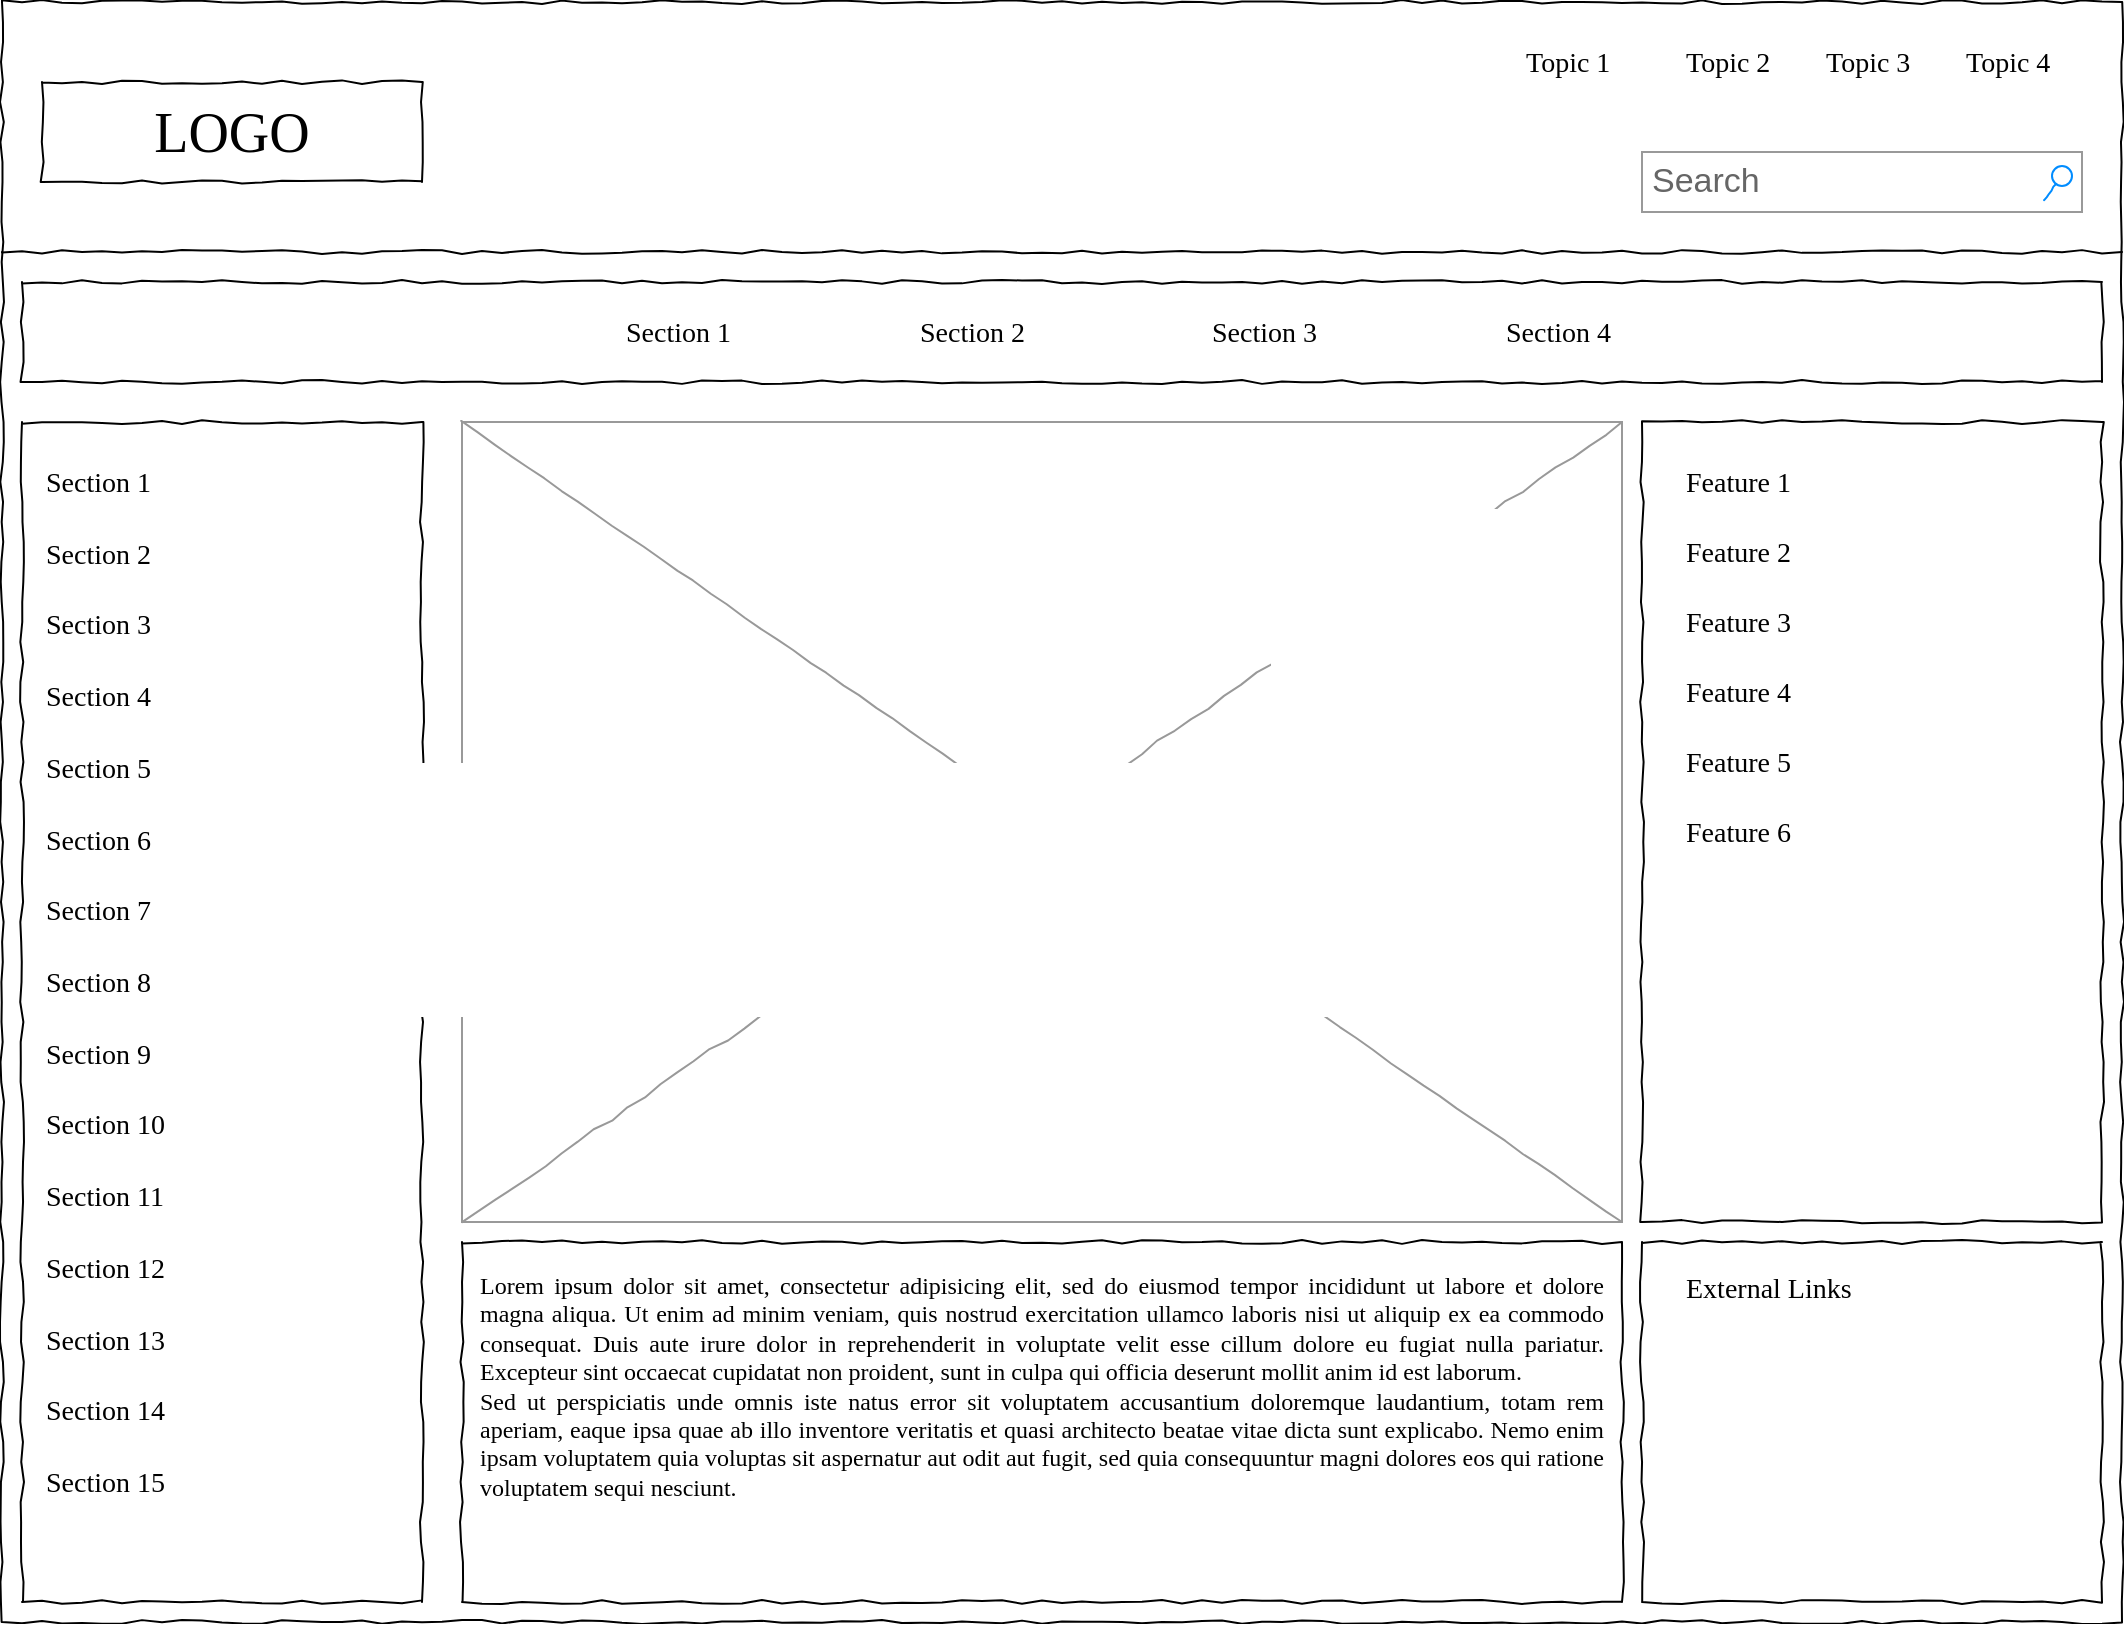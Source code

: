 <mxfile version="14.2.7" type="github" pages="7">
  <diagram name="Page-1" id="03018318-947c-dd8e-b7a3-06fadd420f32">
    <mxGraphModel dx="1268" dy="784" grid="1" gridSize="10" guides="1" tooltips="1" connect="1" arrows="1" fold="1" page="1" pageScale="1" pageWidth="1100" pageHeight="850" background="#ffffff" math="0" shadow="0">
      <root>
        <mxCell id="0" />
        <mxCell id="1" parent="0" />
        <mxCell id="677b7b8949515195-1" value="" style="whiteSpace=wrap;html=1;rounded=0;shadow=0;labelBackgroundColor=none;strokeColor=#000000;strokeWidth=1;fillColor=none;fontFamily=Verdana;fontSize=12;fontColor=#000000;align=center;comic=1;" parent="1" vertex="1">
          <mxGeometry x="20" y="20" width="1060" height="810" as="geometry" />
        </mxCell>
        <mxCell id="677b7b8949515195-2" value="LOGO" style="whiteSpace=wrap;html=1;rounded=0;shadow=0;labelBackgroundColor=none;strokeWidth=1;fontFamily=Verdana;fontSize=28;align=center;comic=1;" parent="1" vertex="1">
          <mxGeometry x="40" y="60" width="190" height="50" as="geometry" />
        </mxCell>
        <mxCell id="677b7b8949515195-3" value="Search" style="strokeWidth=1;shadow=0;dashed=0;align=center;html=1;shape=mxgraph.mockup.forms.searchBox;strokeColor=#999999;mainText=;strokeColor2=#008cff;fontColor=#666666;fontSize=17;align=left;spacingLeft=3;rounded=0;labelBackgroundColor=none;comic=1;" parent="1" vertex="1">
          <mxGeometry x="840" y="95" width="220" height="30" as="geometry" />
        </mxCell>
        <mxCell id="677b7b8949515195-4" value="Topic 1" style="text;html=1;points=[];align=left;verticalAlign=top;spacingTop=-4;fontSize=14;fontFamily=Verdana" parent="1" vertex="1">
          <mxGeometry x="780" y="40" width="60" height="20" as="geometry" />
        </mxCell>
        <mxCell id="677b7b8949515195-5" value="Topic 2" style="text;html=1;points=[];align=left;verticalAlign=top;spacingTop=-4;fontSize=14;fontFamily=Verdana" parent="1" vertex="1">
          <mxGeometry x="860" y="40" width="60" height="20" as="geometry" />
        </mxCell>
        <mxCell id="677b7b8949515195-6" value="Topic 3" style="text;html=1;points=[];align=left;verticalAlign=top;spacingTop=-4;fontSize=14;fontFamily=Verdana" parent="1" vertex="1">
          <mxGeometry x="930" y="40" width="60" height="20" as="geometry" />
        </mxCell>
        <mxCell id="677b7b8949515195-7" value="Topic 4" style="text;html=1;points=[];align=left;verticalAlign=top;spacingTop=-4;fontSize=14;fontFamily=Verdana" parent="1" vertex="1">
          <mxGeometry x="1000" y="40" width="60" height="20" as="geometry" />
        </mxCell>
        <mxCell id="677b7b8949515195-8" value="" style="whiteSpace=wrap;html=1;rounded=0;shadow=0;labelBackgroundColor=none;strokeWidth=1;fillColor=none;fontFamily=Verdana;fontSize=12;align=center;comic=1;" parent="1" vertex="1">
          <mxGeometry x="30" y="230" width="200" height="590" as="geometry" />
        </mxCell>
        <mxCell id="677b7b8949515195-9" value="" style="line;strokeWidth=1;html=1;rounded=0;shadow=0;labelBackgroundColor=none;fillColor=none;fontFamily=Verdana;fontSize=14;fontColor=#000000;align=center;comic=1;" parent="1" vertex="1">
          <mxGeometry x="20" y="140" width="1060" height="10" as="geometry" />
        </mxCell>
        <mxCell id="677b7b8949515195-10" value="" style="whiteSpace=wrap;html=1;rounded=0;shadow=0;labelBackgroundColor=none;strokeWidth=1;fillColor=none;fontFamily=Verdana;fontSize=12;align=center;comic=1;" parent="1" vertex="1">
          <mxGeometry x="30" y="160" width="1040" height="50" as="geometry" />
        </mxCell>
        <mxCell id="677b7b8949515195-11" value="Section 1" style="text;html=1;points=[];align=left;verticalAlign=top;spacingTop=-4;fontSize=14;fontFamily=Verdana" parent="1" vertex="1">
          <mxGeometry x="330" y="175" width="60" height="20" as="geometry" />
        </mxCell>
        <mxCell id="677b7b8949515195-12" value="Section 2" style="text;html=1;points=[];align=left;verticalAlign=top;spacingTop=-4;fontSize=14;fontFamily=Verdana" parent="1" vertex="1">
          <mxGeometry x="477" y="175" width="60" height="20" as="geometry" />
        </mxCell>
        <mxCell id="677b7b8949515195-13" value="Section 3" style="text;html=1;points=[];align=left;verticalAlign=top;spacingTop=-4;fontSize=14;fontFamily=Verdana" parent="1" vertex="1">
          <mxGeometry x="623" y="175" width="60" height="20" as="geometry" />
        </mxCell>
        <mxCell id="677b7b8949515195-14" value="Section 4" style="text;html=1;points=[];align=left;verticalAlign=top;spacingTop=-4;fontSize=14;fontFamily=Verdana" parent="1" vertex="1">
          <mxGeometry x="770" y="175" width="60" height="20" as="geometry" />
        </mxCell>
        <mxCell id="677b7b8949515195-15" value="&lt;div style=&quot;text-align: justify&quot;&gt;&lt;span&gt;Lorem ipsum dolor sit amet, consectetur adipisicing elit, sed do eiusmod tempor incididunt ut labore et dolore magna aliqua. Ut enim ad minim veniam, quis nostrud exercitation ullamco laboris nisi ut aliquip ex ea commodo consequat. Duis aute irure dolor in reprehenderit in voluptate velit esse cillum dolore eu fugiat nulla pariatur. Excepteur sint occaecat cupidatat non proident, sunt in culpa qui officia deserunt mollit anim id est laborum.&lt;/span&gt;&lt;/div&gt;&lt;div style=&quot;text-align: justify&quot;&gt;&lt;span&gt;Sed ut perspiciatis unde omnis iste natus error sit voluptatem accusantium doloremque laudantium, totam rem aperiam, eaque ipsa quae ab illo inventore veritatis et quasi architecto beatae vitae dicta sunt explicabo. Nemo enim ipsam voluptatem quia voluptas sit aspernatur aut odit aut fugit, sed quia consequuntur magni dolores eos qui ratione voluptatem sequi nesciunt.&amp;nbsp;&lt;/span&gt;&lt;/div&gt;" style="whiteSpace=wrap;html=1;rounded=0;shadow=0;labelBackgroundColor=none;strokeWidth=1;fillColor=none;fontFamily=Verdana;fontSize=12;align=center;verticalAlign=top;spacing=10;comic=1;" parent="1" vertex="1">
          <mxGeometry x="250" y="640" width="580" height="180" as="geometry" />
        </mxCell>
        <mxCell id="677b7b8949515195-16" value="" style="verticalLabelPosition=bottom;shadow=0;dashed=0;align=center;html=1;verticalAlign=top;strokeWidth=1;shape=mxgraph.mockup.graphics.simpleIcon;strokeColor=#999999;rounded=0;labelBackgroundColor=none;fontFamily=Verdana;fontSize=14;fontColor=#000000;comic=1;" parent="1" vertex="1">
          <mxGeometry x="250" y="230" width="580" height="400" as="geometry" />
        </mxCell>
        <mxCell id="677b7b8949515195-25" value="" style="whiteSpace=wrap;html=1;rounded=0;shadow=0;labelBackgroundColor=none;strokeWidth=1;fillColor=none;fontFamily=Verdana;fontSize=12;align=center;comic=1;" parent="1" vertex="1">
          <mxGeometry x="840" y="230" width="230" height="400" as="geometry" />
        </mxCell>
        <mxCell id="677b7b8949515195-26" value="" style="whiteSpace=wrap;html=1;rounded=0;shadow=0;labelBackgroundColor=none;strokeWidth=1;fillColor=none;fontFamily=Verdana;fontSize=12;align=center;comic=1;" parent="1" vertex="1">
          <mxGeometry x="840" y="640" width="230" height="180" as="geometry" />
        </mxCell>
        <mxCell id="677b7b8949515195-27" value="Section 1" style="text;html=1;points=[];align=left;verticalAlign=top;spacingTop=-4;fontSize=14;fontFamily=Verdana" parent="1" vertex="1">
          <mxGeometry x="40" y="250" width="170" height="20" as="geometry" />
        </mxCell>
        <mxCell id="677b7b8949515195-28" value="Section 2" style="text;html=1;points=[];align=left;verticalAlign=top;spacingTop=-4;fontSize=14;fontFamily=Verdana" parent="1" vertex="1">
          <mxGeometry x="40" y="286" width="170" height="20" as="geometry" />
        </mxCell>
        <mxCell id="677b7b8949515195-29" value="Section 3" style="text;html=1;points=[];align=left;verticalAlign=top;spacingTop=-4;fontSize=14;fontFamily=Verdana" parent="1" vertex="1">
          <mxGeometry x="40" y="321" width="170" height="20" as="geometry" />
        </mxCell>
        <mxCell id="677b7b8949515195-30" value="Section 4" style="text;html=1;points=[];align=left;verticalAlign=top;spacingTop=-4;fontSize=14;fontFamily=Verdana" parent="1" vertex="1">
          <mxGeometry x="40" y="357" width="170" height="20" as="geometry" />
        </mxCell>
        <mxCell id="677b7b8949515195-31" value="Section 7" style="text;html=1;points=[];align=left;verticalAlign=top;spacingTop=-4;fontSize=14;fontFamily=Verdana" parent="1" vertex="1">
          <mxGeometry x="40" y="464" width="170" height="20" as="geometry" />
        </mxCell>
        <mxCell id="677b7b8949515195-32" value="Section 8" style="text;html=1;points=[];align=left;verticalAlign=top;spacingTop=-4;fontSize=14;fontFamily=Verdana" parent="1" vertex="1">
          <mxGeometry x="40" y="500" width="170" height="20" as="geometry" />
        </mxCell>
        <mxCell id="677b7b8949515195-33" value="Section 9" style="text;html=1;points=[];align=left;verticalAlign=top;spacingTop=-4;fontSize=14;fontFamily=Verdana" parent="1" vertex="1">
          <mxGeometry x="40" y="536" width="170" height="20" as="geometry" />
        </mxCell>
        <mxCell id="677b7b8949515195-34" value="Section 10" style="text;html=1;points=[];align=left;verticalAlign=top;spacingTop=-4;fontSize=14;fontFamily=Verdana" parent="1" vertex="1">
          <mxGeometry x="40" y="571" width="170" height="20" as="geometry" />
        </mxCell>
        <mxCell id="677b7b8949515195-35" value="Section 11" style="text;html=1;points=[];align=left;verticalAlign=top;spacingTop=-4;fontSize=14;fontFamily=Verdana" parent="1" vertex="1">
          <mxGeometry x="40" y="607" width="170" height="20" as="geometry" />
        </mxCell>
        <mxCell id="677b7b8949515195-36" value="Section 12" style="text;html=1;points=[];align=left;verticalAlign=top;spacingTop=-4;fontSize=14;fontFamily=Verdana" parent="1" vertex="1">
          <mxGeometry x="40" y="643" width="170" height="20" as="geometry" />
        </mxCell>
        <mxCell id="677b7b8949515195-37" value="Section 13" style="text;html=1;points=[];align=left;verticalAlign=top;spacingTop=-4;fontSize=14;fontFamily=Verdana" parent="1" vertex="1">
          <mxGeometry x="40" y="679" width="170" height="20" as="geometry" />
        </mxCell>
        <mxCell id="677b7b8949515195-38" value="Section 14" style="text;html=1;points=[];align=left;verticalAlign=top;spacingTop=-4;fontSize=14;fontFamily=Verdana" parent="1" vertex="1">
          <mxGeometry x="40" y="714" width="170" height="20" as="geometry" />
        </mxCell>
        <mxCell id="677b7b8949515195-39" value="Section 5" style="text;html=1;points=[];align=left;verticalAlign=top;spacingTop=-4;fontSize=14;fontFamily=Verdana" parent="1" vertex="1">
          <mxGeometry x="40" y="393" width="170" height="20" as="geometry" />
        </mxCell>
        <mxCell id="677b7b8949515195-40" value="Section 6" style="text;html=1;points=[];align=left;verticalAlign=top;spacingTop=-4;fontSize=14;fontFamily=Verdana" parent="1" vertex="1">
          <mxGeometry x="40" y="429" width="170" height="20" as="geometry" />
        </mxCell>
        <mxCell id="677b7b8949515195-41" value="Section 15" style="text;html=1;points=[];align=left;verticalAlign=top;spacingTop=-4;fontSize=14;fontFamily=Verdana" parent="1" vertex="1">
          <mxGeometry x="40" y="750" width="170" height="20" as="geometry" />
        </mxCell>
        <mxCell id="677b7b8949515195-42" value="External Links" style="text;html=1;points=[];align=left;verticalAlign=top;spacingTop=-4;fontSize=14;fontFamily=Verdana" parent="1" vertex="1">
          <mxGeometry x="860" y="653" width="170" height="20" as="geometry" />
        </mxCell>
        <mxCell id="677b7b8949515195-44" value="Feature 1" style="text;html=1;points=[];align=left;verticalAlign=top;spacingTop=-4;fontSize=14;fontFamily=Verdana" parent="1" vertex="1">
          <mxGeometry x="860" y="250" width="170" height="20" as="geometry" />
        </mxCell>
        <mxCell id="677b7b8949515195-45" value="Feature 2" style="text;html=1;points=[];align=left;verticalAlign=top;spacingTop=-4;fontSize=14;fontFamily=Verdana" parent="1" vertex="1">
          <mxGeometry x="860" y="285" width="170" height="20" as="geometry" />
        </mxCell>
        <mxCell id="677b7b8949515195-46" value="Feature 3" style="text;html=1;points=[];align=left;verticalAlign=top;spacingTop=-4;fontSize=14;fontFamily=Verdana" parent="1" vertex="1">
          <mxGeometry x="860" y="320" width="170" height="20" as="geometry" />
        </mxCell>
        <mxCell id="677b7b8949515195-47" value="Feature 4" style="text;html=1;points=[];align=left;verticalAlign=top;spacingTop=-4;fontSize=14;fontFamily=Verdana" parent="1" vertex="1">
          <mxGeometry x="860" y="355" width="170" height="20" as="geometry" />
        </mxCell>
        <mxCell id="677b7b8949515195-48" value="Feature 5" style="text;html=1;points=[];align=left;verticalAlign=top;spacingTop=-4;fontSize=14;fontFamily=Verdana" parent="1" vertex="1">
          <mxGeometry x="860" y="390" width="170" height="20" as="geometry" />
        </mxCell>
        <mxCell id="677b7b8949515195-49" value="Feature 6" style="text;html=1;points=[];align=left;verticalAlign=top;spacingTop=-4;fontSize=14;fontFamily=Verdana" parent="1" vertex="1">
          <mxGeometry x="860" y="425" width="170" height="20" as="geometry" />
        </mxCell>
      </root>
    </mxGraphModel>
  </diagram>
  <diagram id="oCw7aMCAoyruWE6RQ0JZ" name="ER図">
    <mxGraphModel dx="1268" dy="784" grid="1" gridSize="10" guides="1" tooltips="1" connect="1" arrows="1" fold="1" page="1" pageScale="1" pageWidth="827" pageHeight="1169" math="0" shadow="0">
      <root>
        <mxCell id="WtQcNmKgubv56Q-cde8f-0" />
        <mxCell id="WtQcNmKgubv56Q-cde8f-1" parent="WtQcNmKgubv56Q-cde8f-0" />
      </root>
    </mxGraphModel>
  </diagram>
  <diagram name="Copy of Page-1" id="IIz7koFO8Lc4IzmXWcdK">
    <mxGraphModel dx="987" dy="784" grid="1" gridSize="10" guides="1" tooltips="1" connect="1" arrows="1" fold="1" page="1" pageScale="1" pageWidth="1100" pageHeight="850" background="#ffffff" math="0" shadow="0">
      <root>
        <mxCell id="YR0xCA9stQIPN_hHjUy4-0" />
        <mxCell id="YR0xCA9stQIPN_hHjUy4-1" parent="YR0xCA9stQIPN_hHjUy4-0" />
        <mxCell id="YR0xCA9stQIPN_hHjUy4-2" value="" style="whiteSpace=wrap;html=1;rounded=0;shadow=0;labelBackgroundColor=none;strokeColor=#000000;strokeWidth=1;fillColor=none;fontFamily=Verdana;fontSize=12;fontColor=#000000;align=center;comic=1;" parent="YR0xCA9stQIPN_hHjUy4-1" vertex="1">
          <mxGeometry x="20" y="20" width="1060" height="810" as="geometry" />
        </mxCell>
        <mxCell id="YR0xCA9stQIPN_hHjUy4-3" value="LOGO" style="whiteSpace=wrap;html=1;rounded=0;shadow=0;labelBackgroundColor=none;strokeWidth=1;fontFamily=Verdana;fontSize=28;align=center;comic=1;" parent="YR0xCA9stQIPN_hHjUy4-1" vertex="1">
          <mxGeometry x="40" y="60" width="190" height="50" as="geometry" />
        </mxCell>
        <mxCell id="YR0xCA9stQIPN_hHjUy4-4" value="Search" style="strokeWidth=1;shadow=0;dashed=0;align=center;html=1;shape=mxgraph.mockup.forms.searchBox;strokeColor=#999999;mainText=;strokeColor2=#008cff;fontColor=#666666;fontSize=17;align=left;spacingLeft=3;rounded=0;labelBackgroundColor=none;comic=1;" parent="YR0xCA9stQIPN_hHjUy4-1" vertex="1">
          <mxGeometry x="840" y="95" width="220" height="30" as="geometry" />
        </mxCell>
        <mxCell id="YR0xCA9stQIPN_hHjUy4-5" value="Topic 1" style="text;html=1;points=[];align=left;verticalAlign=top;spacingTop=-4;fontSize=14;fontFamily=Verdana" parent="YR0xCA9stQIPN_hHjUy4-1" vertex="1">
          <mxGeometry x="780" y="40" width="60" height="20" as="geometry" />
        </mxCell>
        <mxCell id="YR0xCA9stQIPN_hHjUy4-6" value="Topic 2" style="text;html=1;points=[];align=left;verticalAlign=top;spacingTop=-4;fontSize=14;fontFamily=Verdana" parent="YR0xCA9stQIPN_hHjUy4-1" vertex="1">
          <mxGeometry x="860" y="40" width="60" height="20" as="geometry" />
        </mxCell>
        <mxCell id="YR0xCA9stQIPN_hHjUy4-7" value="Topic 3" style="text;html=1;points=[];align=left;verticalAlign=top;spacingTop=-4;fontSize=14;fontFamily=Verdana" parent="YR0xCA9stQIPN_hHjUy4-1" vertex="1">
          <mxGeometry x="930" y="40" width="60" height="20" as="geometry" />
        </mxCell>
        <mxCell id="YR0xCA9stQIPN_hHjUy4-8" value="Topic 4" style="text;html=1;points=[];align=left;verticalAlign=top;spacingTop=-4;fontSize=14;fontFamily=Verdana" parent="YR0xCA9stQIPN_hHjUy4-1" vertex="1">
          <mxGeometry x="1000" y="40" width="60" height="20" as="geometry" />
        </mxCell>
        <mxCell id="YR0xCA9stQIPN_hHjUy4-10" value="" style="line;strokeWidth=1;html=1;rounded=0;shadow=0;labelBackgroundColor=none;fillColor=none;fontFamily=Verdana;fontSize=14;fontColor=#000000;align=center;comic=1;" parent="YR0xCA9stQIPN_hHjUy4-1" vertex="1">
          <mxGeometry x="20" y="140" width="1060" height="10" as="geometry" />
        </mxCell>
        <mxCell id="YR0xCA9stQIPN_hHjUy4-11" value="" style="whiteSpace=wrap;html=1;rounded=0;shadow=0;labelBackgroundColor=none;strokeWidth=1;fillColor=none;fontFamily=Verdana;fontSize=12;align=center;comic=1;" parent="YR0xCA9stQIPN_hHjUy4-1" vertex="1">
          <mxGeometry x="30" y="160" width="1040" height="50" as="geometry" />
        </mxCell>
        <mxCell id="YR0xCA9stQIPN_hHjUy4-12" value="Section 1" style="text;html=1;points=[];align=left;verticalAlign=top;spacingTop=-4;fontSize=14;fontFamily=Verdana" parent="YR0xCA9stQIPN_hHjUy4-1" vertex="1">
          <mxGeometry x="330" y="175" width="60" height="20" as="geometry" />
        </mxCell>
        <mxCell id="YR0xCA9stQIPN_hHjUy4-13" value="Section 2" style="text;html=1;points=[];align=left;verticalAlign=top;spacingTop=-4;fontSize=14;fontFamily=Verdana" parent="YR0xCA9stQIPN_hHjUy4-1" vertex="1">
          <mxGeometry x="477" y="175" width="60" height="20" as="geometry" />
        </mxCell>
        <mxCell id="YR0xCA9stQIPN_hHjUy4-14" value="Section 3" style="text;html=1;points=[];align=left;verticalAlign=top;spacingTop=-4;fontSize=14;fontFamily=Verdana" parent="YR0xCA9stQIPN_hHjUy4-1" vertex="1">
          <mxGeometry x="623" y="175" width="60" height="20" as="geometry" />
        </mxCell>
        <mxCell id="YR0xCA9stQIPN_hHjUy4-15" value="Section 4" style="text;html=1;points=[];align=left;verticalAlign=top;spacingTop=-4;fontSize=14;fontFamily=Verdana" parent="YR0xCA9stQIPN_hHjUy4-1" vertex="1">
          <mxGeometry x="770" y="175" width="60" height="20" as="geometry" />
        </mxCell>
        <mxCell id="YR0xCA9stQIPN_hHjUy4-17" value="" style="verticalLabelPosition=bottom;shadow=0;dashed=0;align=center;html=1;verticalAlign=top;strokeWidth=1;shape=mxgraph.mockup.graphics.simpleIcon;strokeColor=#999999;rounded=0;labelBackgroundColor=none;fontFamily=Verdana;fontSize=14;fontColor=#000000;comic=1;" parent="YR0xCA9stQIPN_hHjUy4-1" vertex="1">
          <mxGeometry x="30" y="250" width="210" height="110" as="geometry" />
        </mxCell>
        <mxCell id="W5pu1PysUgFdEQyHCCkK-0" value="" style="verticalLabelPosition=bottom;shadow=0;dashed=0;align=center;html=1;verticalAlign=top;strokeWidth=1;shape=mxgraph.mockup.graphics.simpleIcon;strokeColor=#999999;rounded=0;labelBackgroundColor=none;fontFamily=Verdana;fontSize=14;fontColor=#000000;comic=1;" parent="YR0xCA9stQIPN_hHjUy4-1" vertex="1">
          <mxGeometry x="50" y="530" width="210" height="110" as="geometry" />
        </mxCell>
        <mxCell id="W5pu1PysUgFdEQyHCCkK-1" value="" style="verticalLabelPosition=bottom;shadow=0;dashed=0;align=center;html=1;verticalAlign=top;strokeWidth=1;shape=mxgraph.mockup.graphics.simpleIcon;strokeColor=#999999;rounded=0;labelBackgroundColor=none;fontFamily=Verdana;fontSize=14;fontColor=#000000;comic=1;" parent="YR0xCA9stQIPN_hHjUy4-1" vertex="1">
          <mxGeometry x="40" y="380" width="210" height="110" as="geometry" />
        </mxCell>
        <mxCell id="W5pu1PysUgFdEQyHCCkK-2" value="カテゴリ" style="rounded=0;whiteSpace=wrap;html=1;" parent="YR0xCA9stQIPN_hHjUy4-1" vertex="1">
          <mxGeometry x="170" y="530" width="90" height="40" as="geometry" />
        </mxCell>
        <mxCell id="W5pu1PysUgFdEQyHCCkK-3" value="タイトル" style="rounded=0;whiteSpace=wrap;html=1;" parent="YR0xCA9stQIPN_hHjUy4-1" vertex="1">
          <mxGeometry x="50" y="530" width="120" height="40" as="geometry" />
        </mxCell>
      </root>
    </mxGraphModel>
  </diagram>
  <diagram name="main　詳細" id="PEy0PXQPY_C8sjJsXyo-">
    <mxGraphModel dx="1268" dy="784" grid="1" gridSize="10" guides="1" tooltips="1" connect="1" arrows="1" fold="1" page="1" pageScale="1" pageWidth="1100" pageHeight="850" background="#ffffff" math="0" shadow="0">
      <root>
        <mxCell id="znaoPgQTTz4BiaGgTsE_-0" />
        <mxCell id="znaoPgQTTz4BiaGgTsE_-1" parent="znaoPgQTTz4BiaGgTsE_-0" />
        <mxCell id="znaoPgQTTz4BiaGgTsE_-2" value="" style="whiteSpace=wrap;html=1;rounded=0;shadow=0;labelBackgroundColor=none;strokeColor=#000000;strokeWidth=1;fillColor=none;fontFamily=Verdana;fontSize=12;fontColor=#000000;align=center;comic=1;" vertex="1" parent="znaoPgQTTz4BiaGgTsE_-1">
          <mxGeometry x="30" y="20" width="1060" height="960" as="geometry" />
        </mxCell>
        <mxCell id="znaoPgQTTz4BiaGgTsE_-3" value="LOGO" style="whiteSpace=wrap;html=1;rounded=0;shadow=0;labelBackgroundColor=none;strokeWidth=1;fontFamily=Verdana;fontSize=28;align=center;comic=1;" vertex="1" parent="znaoPgQTTz4BiaGgTsE_-1">
          <mxGeometry x="40" y="60" width="190" height="50" as="geometry" />
        </mxCell>
        <mxCell id="znaoPgQTTz4BiaGgTsE_-4" value="Search" style="strokeWidth=1;shadow=0;dashed=0;align=center;html=1;shape=mxgraph.mockup.forms.searchBox;strokeColor=#999999;mainText=;strokeColor2=#008cff;fontColor=#666666;fontSize=17;align=left;spacingLeft=3;rounded=0;labelBackgroundColor=none;comic=1;" vertex="1" parent="znaoPgQTTz4BiaGgTsE_-1">
          <mxGeometry x="840" y="95" width="220" height="30" as="geometry" />
        </mxCell>
        <mxCell id="znaoPgQTTz4BiaGgTsE_-5" value="Topic 1" style="text;html=1;points=[];align=left;verticalAlign=top;spacingTop=-4;fontSize=14;fontFamily=Verdana" vertex="1" parent="znaoPgQTTz4BiaGgTsE_-1">
          <mxGeometry x="780" y="40" width="60" height="20" as="geometry" />
        </mxCell>
        <mxCell id="znaoPgQTTz4BiaGgTsE_-6" value="Topic 2" style="text;html=1;points=[];align=left;verticalAlign=top;spacingTop=-4;fontSize=14;fontFamily=Verdana" vertex="1" parent="znaoPgQTTz4BiaGgTsE_-1">
          <mxGeometry x="860" y="40" width="60" height="20" as="geometry" />
        </mxCell>
        <mxCell id="znaoPgQTTz4BiaGgTsE_-7" value="Topic 3" style="text;html=1;points=[];align=left;verticalAlign=top;spacingTop=-4;fontSize=14;fontFamily=Verdana" vertex="1" parent="znaoPgQTTz4BiaGgTsE_-1">
          <mxGeometry x="930" y="40" width="60" height="20" as="geometry" />
        </mxCell>
        <mxCell id="znaoPgQTTz4BiaGgTsE_-8" value="Topic 4" style="text;html=1;points=[];align=left;verticalAlign=top;spacingTop=-4;fontSize=14;fontFamily=Verdana" vertex="1" parent="znaoPgQTTz4BiaGgTsE_-1">
          <mxGeometry x="1000" y="40" width="60" height="20" as="geometry" />
        </mxCell>
        <mxCell id="znaoPgQTTz4BiaGgTsE_-9" value="" style="line;strokeWidth=1;html=1;rounded=0;shadow=0;labelBackgroundColor=none;fillColor=none;fontFamily=Verdana;fontSize=14;fontColor=#000000;align=center;comic=1;" vertex="1" parent="znaoPgQTTz4BiaGgTsE_-1">
          <mxGeometry x="20" y="140" width="1060" height="10" as="geometry" />
        </mxCell>
        <mxCell id="znaoPgQTTz4BiaGgTsE_-10" value="" style="whiteSpace=wrap;html=1;rounded=0;shadow=0;labelBackgroundColor=none;strokeWidth=1;fillColor=none;fontFamily=Verdana;fontSize=12;align=center;comic=1;" vertex="1" parent="znaoPgQTTz4BiaGgTsE_-1">
          <mxGeometry x="30" y="160" width="1040" height="50" as="geometry" />
        </mxCell>
        <mxCell id="znaoPgQTTz4BiaGgTsE_-11" value="Section 1" style="text;html=1;points=[];align=left;verticalAlign=top;spacingTop=-4;fontSize=14;fontFamily=Verdana" vertex="1" parent="znaoPgQTTz4BiaGgTsE_-1">
          <mxGeometry x="330" y="175" width="60" height="20" as="geometry" />
        </mxCell>
        <mxCell id="znaoPgQTTz4BiaGgTsE_-12" value="Section 2" style="text;html=1;points=[];align=left;verticalAlign=top;spacingTop=-4;fontSize=14;fontFamily=Verdana" vertex="1" parent="znaoPgQTTz4BiaGgTsE_-1">
          <mxGeometry x="477" y="175" width="60" height="20" as="geometry" />
        </mxCell>
        <mxCell id="znaoPgQTTz4BiaGgTsE_-13" value="Section 3" style="text;html=1;points=[];align=left;verticalAlign=top;spacingTop=-4;fontSize=14;fontFamily=Verdana" vertex="1" parent="znaoPgQTTz4BiaGgTsE_-1">
          <mxGeometry x="623" y="175" width="60" height="20" as="geometry" />
        </mxCell>
        <mxCell id="znaoPgQTTz4BiaGgTsE_-14" value="Section 4" style="text;html=1;points=[];align=left;verticalAlign=top;spacingTop=-4;fontSize=14;fontFamily=Verdana" vertex="1" parent="znaoPgQTTz4BiaGgTsE_-1">
          <mxGeometry x="770" y="175" width="60" height="20" as="geometry" />
        </mxCell>
        <mxCell id="znaoPgQTTz4BiaGgTsE_-15" value="" style="verticalLabelPosition=bottom;shadow=0;dashed=0;align=center;html=1;verticalAlign=top;strokeWidth=1;shape=mxgraph.mockup.graphics.simpleIcon;strokeColor=#999999;rounded=0;labelBackgroundColor=none;fontFamily=Verdana;fontSize=14;fontColor=#000000;comic=1;" vertex="1" parent="znaoPgQTTz4BiaGgTsE_-1">
          <mxGeometry x="50" y="260" width="210" height="110" as="geometry" />
        </mxCell>
        <mxCell id="znaoPgQTTz4BiaGgTsE_-16" value="" style="verticalLabelPosition=bottom;shadow=0;dashed=0;align=center;html=1;verticalAlign=top;strokeWidth=1;shape=mxgraph.mockup.graphics.simpleIcon;strokeColor=#999999;rounded=0;labelBackgroundColor=none;fontFamily=Verdana;fontSize=14;fontColor=#000000;comic=1;" vertex="1" parent="znaoPgQTTz4BiaGgTsE_-1">
          <mxGeometry x="60" y="460" width="210" height="110" as="geometry" />
        </mxCell>
        <mxCell id="znaoPgQTTz4BiaGgTsE_-18" value="カテゴリ" style="rounded=0;whiteSpace=wrap;html=1;" vertex="1" parent="znaoPgQTTz4BiaGgTsE_-1">
          <mxGeometry x="170" y="460" width="90" height="40" as="geometry" />
        </mxCell>
        <mxCell id="znaoPgQTTz4BiaGgTsE_-19" value="タイトル" style="rounded=0;whiteSpace=wrap;html=1;" vertex="1" parent="znaoPgQTTz4BiaGgTsE_-1">
          <mxGeometry x="50" y="460" width="120" height="40" as="geometry" />
        </mxCell>
        <mxCell id="znaoPgQTTz4BiaGgTsE_-20" value="" style="verticalLabelPosition=bottom;shadow=0;dashed=0;align=center;html=1;verticalAlign=top;strokeWidth=1;shape=mxgraph.mockup.graphics.simpleIcon;strokeColor=#999999;rounded=0;labelBackgroundColor=none;fontFamily=Verdana;fontSize=14;fontColor=#000000;comic=1;" vertex="1" parent="znaoPgQTTz4BiaGgTsE_-1">
          <mxGeometry x="290" y="480" width="210" height="110" as="geometry" />
        </mxCell>
        <mxCell id="znaoPgQTTz4BiaGgTsE_-21" value="" style="verticalLabelPosition=bottom;shadow=0;dashed=0;align=center;html=1;verticalAlign=top;strokeWidth=1;shape=mxgraph.mockup.graphics.simpleIcon;strokeColor=#999999;rounded=0;labelBackgroundColor=none;fontFamily=Verdana;fontSize=14;fontColor=#000000;comic=1;" vertex="1" parent="znaoPgQTTz4BiaGgTsE_-1">
          <mxGeometry x="280" y="640" width="210" height="110" as="geometry" />
        </mxCell>
        <mxCell id="znaoPgQTTz4BiaGgTsE_-22" value="" style="verticalLabelPosition=bottom;shadow=0;dashed=0;align=center;html=1;verticalAlign=top;strokeWidth=1;shape=mxgraph.mockup.graphics.simpleIcon;strokeColor=#999999;rounded=0;labelBackgroundColor=none;fontFamily=Verdana;fontSize=14;fontColor=#000000;comic=1;" vertex="1" parent="znaoPgQTTz4BiaGgTsE_-1">
          <mxGeometry x="537" y="640" width="210" height="110" as="geometry" />
        </mxCell>
        <mxCell id="znaoPgQTTz4BiaGgTsE_-23" value="" style="verticalLabelPosition=bottom;shadow=0;dashed=0;align=center;html=1;verticalAlign=top;strokeWidth=1;shape=mxgraph.mockup.graphics.simpleIcon;strokeColor=#999999;rounded=0;labelBackgroundColor=none;fontFamily=Verdana;fontSize=14;fontColor=#000000;comic=1;" vertex="1" parent="znaoPgQTTz4BiaGgTsE_-1">
          <mxGeometry x="790" y="640" width="210" height="110" as="geometry" />
        </mxCell>
        <mxCell id="znaoPgQTTz4BiaGgTsE_-24" value="" style="endArrow=none;dashed=1;html=1;exitX=0.495;exitY=0.991;exitDx=0;exitDy=0;exitPerimeter=0;" edge="1" parent="znaoPgQTTz4BiaGgTsE_-1" source="znaoPgQTTz4BiaGgTsE_-20" target="znaoPgQTTz4BiaGgTsE_-21">
          <mxGeometry width="50" height="50" relative="1" as="geometry">
            <mxPoint x="590" y="430" as="sourcePoint" />
            <mxPoint x="640" y="380" as="targetPoint" />
          </mxGeometry>
        </mxCell>
        <mxCell id="znaoPgQTTz4BiaGgTsE_-25" value="" style="endArrow=none;dashed=1;html=1;exitX=0.471;exitY=0.991;exitDx=0;exitDy=0;exitPerimeter=0;" edge="1" parent="znaoPgQTTz4BiaGgTsE_-1" source="znaoPgQTTz4BiaGgTsE_-20" target="znaoPgQTTz4BiaGgTsE_-22">
          <mxGeometry width="50" height="50" relative="1" as="geometry">
            <mxPoint x="453.95" y="389.01" as="sourcePoint" />
            <mxPoint x="445.858" y="430" as="targetPoint" />
          </mxGeometry>
        </mxCell>
        <mxCell id="znaoPgQTTz4BiaGgTsE_-26" value="" style="endArrow=none;dashed=1;html=1;entryX=0.548;entryY=0.009;entryDx=0;entryDy=0;entryPerimeter=0;" edge="1" parent="znaoPgQTTz4BiaGgTsE_-1" target="znaoPgQTTz4BiaGgTsE_-23">
          <mxGeometry width="50" height="50" relative="1" as="geometry">
            <mxPoint x="390" y="590" as="sourcePoint" />
            <mxPoint x="455.858" y="440" as="targetPoint" />
          </mxGeometry>
        </mxCell>
        <mxCell id="znaoPgQTTz4BiaGgTsE_-27" value="しっかりメモできる&lt;br&gt;内容、つながりとの関係、ジャンル" style="rounded=0;whiteSpace=wrap;html=1;" vertex="1" parent="znaoPgQTTz4BiaGgTsE_-1">
          <mxGeometry x="860" y="1020" width="347" height="60" as="geometry" />
        </mxCell>
        <mxCell id="znaoPgQTTz4BiaGgTsE_-28" value="" style="verticalLabelPosition=bottom;shadow=0;dashed=0;align=center;html=1;verticalAlign=top;strokeWidth=1;shape=mxgraph.mockup.graphics.simpleIcon;strokeColor=#999999;rounded=0;labelBackgroundColor=none;fontFamily=Verdana;fontSize=14;fontColor=#000000;comic=1;" vertex="1" parent="znaoPgQTTz4BiaGgTsE_-1">
          <mxGeometry x="280" y="850" width="210" height="110" as="geometry" />
        </mxCell>
        <mxCell id="znaoPgQTTz4BiaGgTsE_-29" value="" style="endArrow=none;dashed=1;html=1;exitX=0.543;exitY=0.991;exitDx=0;exitDy=0;exitPerimeter=0;" edge="1" parent="znaoPgQTTz4BiaGgTsE_-1" source="znaoPgQTTz4BiaGgTsE_-21" target="znaoPgQTTz4BiaGgTsE_-28">
          <mxGeometry width="50" height="50" relative="1" as="geometry">
            <mxPoint x="453.95" y="389.01" as="sourcePoint" />
            <mxPoint x="445.858" y="430" as="targetPoint" />
          </mxGeometry>
        </mxCell>
        <mxCell id="znaoPgQTTz4BiaGgTsE_-30" value="カテゴリ" style="rounded=0;whiteSpace=wrap;html=1;" vertex="1" parent="znaoPgQTTz4BiaGgTsE_-1">
          <mxGeometry x="410" y="480" width="90" height="40" as="geometry" />
        </mxCell>
        <mxCell id="znaoPgQTTz4BiaGgTsE_-31" value="タイトル" style="rounded=0;whiteSpace=wrap;html=1;" vertex="1" parent="znaoPgQTTz4BiaGgTsE_-1">
          <mxGeometry x="290" y="480" width="120" height="40" as="geometry" />
        </mxCell>
        <mxCell id="znaoPgQTTz4BiaGgTsE_-32" value="つながりメモ（関係性）" style="rounded=0;whiteSpace=wrap;html=1;" vertex="1" parent="znaoPgQTTz4BiaGgTsE_-1">
          <mxGeometry x="306.5" y="790" width="157" height="40" as="geometry" />
        </mxCell>
        <mxCell id="znaoPgQTTz4BiaGgTsE_-33" value="" style="verticalLabelPosition=bottom;shadow=0;dashed=0;align=center;html=1;verticalAlign=top;strokeWidth=1;shape=mxgraph.mockup.graphics.simpleIcon;strokeColor=#999999;rounded=0;labelBackgroundColor=none;fontFamily=Verdana;fontSize=14;fontColor=#000000;comic=1;" vertex="1" parent="znaoPgQTTz4BiaGgTsE_-1">
          <mxGeometry x="560" y="850" width="210" height="110" as="geometry" />
        </mxCell>
        <mxCell id="znaoPgQTTz4BiaGgTsE_-34" value="" style="endArrow=none;dashed=1;html=1;entryX=0.538;entryY=0;entryDx=0;entryDy=0;entryPerimeter=0;exitX=0.552;exitY=1.009;exitDx=0;exitDy=0;exitPerimeter=0;" edge="1" parent="znaoPgQTTz4BiaGgTsE_-1" source="znaoPgQTTz4BiaGgTsE_-21" target="znaoPgQTTz4BiaGgTsE_-33">
          <mxGeometry width="50" height="50" relative="1" as="geometry">
            <mxPoint x="440" y="530" as="sourcePoint" />
            <mxPoint x="570" y="440.421" as="targetPoint" />
          </mxGeometry>
        </mxCell>
        <mxCell id="znaoPgQTTz4BiaGgTsE_-35" value="" style="endArrow=none;dashed=1;html=1;entryX=0.529;entryY=0.018;entryDx=0;entryDy=0;entryPerimeter=0;" edge="1" parent="znaoPgQTTz4BiaGgTsE_-1" source="znaoPgQTTz4BiaGgTsE_-22" target="znaoPgQTTz4BiaGgTsE_-33">
          <mxGeometry width="50" height="50" relative="1" as="geometry">
            <mxPoint x="450" y="540" as="sourcePoint" />
            <mxPoint x="692.98" y="640" as="targetPoint" />
          </mxGeometry>
        </mxCell>
        <mxCell id="ZIOM2gNxAw1GFzSWznIu-1" value="user情報" style="rounded=0;whiteSpace=wrap;html=1;" vertex="1" parent="znaoPgQTTz4BiaGgTsE_-1">
          <mxGeometry x="50" y="260" width="120" height="40" as="geometry" />
        </mxCell>
        <mxCell id="ZIOM2gNxAw1GFzSWznIu-2" value="＋メモ編集" style="ellipse;whiteSpace=wrap;html=1;aspect=fixed;" vertex="1" parent="znaoPgQTTz4BiaGgTsE_-1">
          <mxGeometry x="780" y="435" width="130" height="130" as="geometry" />
        </mxCell>
        <mxCell id="ZIOM2gNxAw1GFzSWznIu-3" value="新規メモ" style="rounded=0;whiteSpace=wrap;html=1;" vertex="1" parent="znaoPgQTTz4BiaGgTsE_-1">
          <mxGeometry x="50" y="420" width="120" height="40" as="geometry" />
        </mxCell>
        <mxCell id="ZIOM2gNxAw1GFzSWznIu-4" value="重要メモ" style="rounded=0;whiteSpace=wrap;html=1;" vertex="1" parent="znaoPgQTTz4BiaGgTsE_-1">
          <mxGeometry x="50" y="300" width="120" height="40" as="geometry" />
        </mxCell>
        <mxCell id="R6Ua3RDb--RF8QXQcNEG-2" value="重要メモ②" style="rounded=0;whiteSpace=wrap;html=1;" vertex="1" parent="znaoPgQTTz4BiaGgTsE_-1">
          <mxGeometry x="50" y="340" width="120" height="40" as="geometry" />
        </mxCell>
      </root>
    </mxGraphModel>
  </diagram>
  <diagram name="main 一覧" id="ZA_vHk-vfLOFiyYvEt6z">
    <mxGraphModel dx="987" dy="784" grid="1" gridSize="10" guides="1" tooltips="1" connect="1" arrows="1" fold="1" page="1" pageScale="1" pageWidth="1100" pageHeight="850" background="#ffffff" math="0" shadow="0">
      <root>
        <mxCell id="ARWrC8dbmePqLKVEg40H-0" />
        <mxCell id="ARWrC8dbmePqLKVEg40H-1" parent="ARWrC8dbmePqLKVEg40H-0" />
        <mxCell id="ARWrC8dbmePqLKVEg40H-2" value="" style="whiteSpace=wrap;html=1;rounded=0;shadow=0;labelBackgroundColor=none;strokeColor=#000000;strokeWidth=1;fillColor=none;fontFamily=Verdana;fontSize=12;fontColor=#000000;align=center;comic=1;" vertex="1" parent="ARWrC8dbmePqLKVEg40H-1">
          <mxGeometry x="30" y="20" width="1060" height="810" as="geometry" />
        </mxCell>
        <mxCell id="ARWrC8dbmePqLKVEg40H-3" value="LOGO" style="whiteSpace=wrap;html=1;rounded=0;shadow=0;labelBackgroundColor=none;strokeWidth=1;fontFamily=Verdana;fontSize=28;align=center;comic=1;" vertex="1" parent="ARWrC8dbmePqLKVEg40H-1">
          <mxGeometry x="40" y="60" width="190" height="50" as="geometry" />
        </mxCell>
        <mxCell id="ARWrC8dbmePqLKVEg40H-4" value="Search" style="strokeWidth=1;shadow=0;dashed=0;align=center;html=1;shape=mxgraph.mockup.forms.searchBox;strokeColor=#999999;mainText=;strokeColor2=#008cff;fontColor=#666666;fontSize=17;align=left;spacingLeft=3;rounded=0;labelBackgroundColor=none;comic=1;" vertex="1" parent="ARWrC8dbmePqLKVEg40H-1">
          <mxGeometry x="840" y="95" width="220" height="30" as="geometry" />
        </mxCell>
        <mxCell id="ARWrC8dbmePqLKVEg40H-5" value="Topic 1" style="text;html=1;points=[];align=left;verticalAlign=top;spacingTop=-4;fontSize=14;fontFamily=Verdana" vertex="1" parent="ARWrC8dbmePqLKVEg40H-1">
          <mxGeometry x="780" y="40" width="60" height="20" as="geometry" />
        </mxCell>
        <mxCell id="ARWrC8dbmePqLKVEg40H-6" value="Topic 2" style="text;html=1;points=[];align=left;verticalAlign=top;spacingTop=-4;fontSize=14;fontFamily=Verdana" vertex="1" parent="ARWrC8dbmePqLKVEg40H-1">
          <mxGeometry x="860" y="40" width="60" height="20" as="geometry" />
        </mxCell>
        <mxCell id="ARWrC8dbmePqLKVEg40H-7" value="Topic 3" style="text;html=1;points=[];align=left;verticalAlign=top;spacingTop=-4;fontSize=14;fontFamily=Verdana" vertex="1" parent="ARWrC8dbmePqLKVEg40H-1">
          <mxGeometry x="930" y="40" width="60" height="20" as="geometry" />
        </mxCell>
        <mxCell id="ARWrC8dbmePqLKVEg40H-8" value="Topic 4" style="text;html=1;points=[];align=left;verticalAlign=top;spacingTop=-4;fontSize=14;fontFamily=Verdana" vertex="1" parent="ARWrC8dbmePqLKVEg40H-1">
          <mxGeometry x="1000" y="40" width="60" height="20" as="geometry" />
        </mxCell>
        <mxCell id="ARWrC8dbmePqLKVEg40H-9" value="" style="line;strokeWidth=1;html=1;rounded=0;shadow=0;labelBackgroundColor=none;fillColor=none;fontFamily=Verdana;fontSize=14;fontColor=#000000;align=center;comic=1;" vertex="1" parent="ARWrC8dbmePqLKVEg40H-1">
          <mxGeometry x="20" y="140" width="1060" height="10" as="geometry" />
        </mxCell>
        <mxCell id="ARWrC8dbmePqLKVEg40H-10" value="" style="whiteSpace=wrap;html=1;rounded=0;shadow=0;labelBackgroundColor=none;strokeWidth=1;fillColor=none;fontFamily=Verdana;fontSize=12;align=center;comic=1;" vertex="1" parent="ARWrC8dbmePqLKVEg40H-1">
          <mxGeometry x="30" y="160" width="1040" height="50" as="geometry" />
        </mxCell>
        <mxCell id="ARWrC8dbmePqLKVEg40H-11" value="Section 1" style="text;html=1;points=[];align=left;verticalAlign=top;spacingTop=-4;fontSize=14;fontFamily=Verdana" vertex="1" parent="ARWrC8dbmePqLKVEg40H-1">
          <mxGeometry x="330" y="175" width="60" height="20" as="geometry" />
        </mxCell>
        <mxCell id="ARWrC8dbmePqLKVEg40H-12" value="Section 2" style="text;html=1;points=[];align=left;verticalAlign=top;spacingTop=-4;fontSize=14;fontFamily=Verdana" vertex="1" parent="ARWrC8dbmePqLKVEg40H-1">
          <mxGeometry x="477" y="175" width="60" height="20" as="geometry" />
        </mxCell>
        <mxCell id="ARWrC8dbmePqLKVEg40H-13" value="Section 3" style="text;html=1;points=[];align=left;verticalAlign=top;spacingTop=-4;fontSize=14;fontFamily=Verdana" vertex="1" parent="ARWrC8dbmePqLKVEg40H-1">
          <mxGeometry x="623" y="175" width="60" height="20" as="geometry" />
        </mxCell>
        <mxCell id="ARWrC8dbmePqLKVEg40H-14" value="Section 4" style="text;html=1;points=[];align=left;verticalAlign=top;spacingTop=-4;fontSize=14;fontFamily=Verdana" vertex="1" parent="ARWrC8dbmePqLKVEg40H-1">
          <mxGeometry x="770" y="175" width="60" height="20" as="geometry" />
        </mxCell>
        <mxCell id="ARWrC8dbmePqLKVEg40H-15" value="" style="verticalLabelPosition=bottom;shadow=0;dashed=0;align=center;html=1;verticalAlign=top;strokeWidth=1;shape=mxgraph.mockup.graphics.simpleIcon;strokeColor=#999999;rounded=0;labelBackgroundColor=none;fontFamily=Verdana;fontSize=14;fontColor=#000000;comic=1;" vertex="1" parent="ARWrC8dbmePqLKVEg40H-1">
          <mxGeometry x="30" y="250" width="210" height="110" as="geometry" />
        </mxCell>
        <mxCell id="ARWrC8dbmePqLKVEg40H-16" value="" style="verticalLabelPosition=bottom;shadow=0;dashed=0;align=center;html=1;verticalAlign=top;strokeWidth=1;shape=mxgraph.mockup.graphics.simpleIcon;strokeColor=#999999;rounded=0;labelBackgroundColor=none;fontFamily=Verdana;fontSize=14;fontColor=#000000;comic=1;" vertex="1" parent="ARWrC8dbmePqLKVEg40H-1">
          <mxGeometry x="50" y="530" width="210" height="110" as="geometry" />
        </mxCell>
        <mxCell id="ARWrC8dbmePqLKVEg40H-17" value="" style="verticalLabelPosition=bottom;shadow=0;dashed=0;align=center;html=1;verticalAlign=top;strokeWidth=1;shape=mxgraph.mockup.graphics.simpleIcon;strokeColor=#999999;rounded=0;labelBackgroundColor=none;fontFamily=Verdana;fontSize=14;fontColor=#000000;comic=1;" vertex="1" parent="ARWrC8dbmePqLKVEg40H-1">
          <mxGeometry x="30" y="380" width="210" height="110" as="geometry" />
        </mxCell>
        <mxCell id="ARWrC8dbmePqLKVEg40H-18" value="カテゴリ" style="rounded=0;whiteSpace=wrap;html=1;" vertex="1" parent="ARWrC8dbmePqLKVEg40H-1">
          <mxGeometry x="170" y="530" width="90" height="40" as="geometry" />
        </mxCell>
        <mxCell id="ARWrC8dbmePqLKVEg40H-19" value="タイトル" style="rounded=0;whiteSpace=wrap;html=1;" vertex="1" parent="ARWrC8dbmePqLKVEg40H-1">
          <mxGeometry x="50" y="530" width="120" height="40" as="geometry" />
        </mxCell>
        <mxCell id="ARWrC8dbmePqLKVEg40H-20" value="" style="verticalLabelPosition=bottom;shadow=0;dashed=0;align=center;html=1;verticalAlign=top;strokeWidth=1;shape=mxgraph.mockup.graphics.simpleIcon;strokeColor=#999999;rounded=0;labelBackgroundColor=none;fontFamily=Verdana;fontSize=14;fontColor=#000000;comic=1;" vertex="1" parent="ARWrC8dbmePqLKVEg40H-1">
          <mxGeometry x="340" y="270" width="210" height="110" as="geometry" />
        </mxCell>
        <mxCell id="ARWrC8dbmePqLKVEg40H-21" value="" style="verticalLabelPosition=bottom;shadow=0;dashed=0;align=center;html=1;verticalAlign=top;strokeWidth=1;shape=mxgraph.mockup.graphics.simpleIcon;strokeColor=#999999;rounded=0;labelBackgroundColor=none;fontFamily=Verdana;fontSize=14;fontColor=#000000;comic=1;" vertex="1" parent="ARWrC8dbmePqLKVEg40H-1">
          <mxGeometry x="320" y="420" width="210" height="110" as="geometry" />
        </mxCell>
        <mxCell id="ARWrC8dbmePqLKVEg40H-22" value="" style="verticalLabelPosition=bottom;shadow=0;dashed=0;align=center;html=1;verticalAlign=top;strokeWidth=1;shape=mxgraph.mockup.graphics.simpleIcon;strokeColor=#999999;rounded=0;labelBackgroundColor=none;fontFamily=Verdana;fontSize=14;fontColor=#000000;comic=1;" vertex="1" parent="ARWrC8dbmePqLKVEg40H-1">
          <mxGeometry x="560" y="420" width="210" height="110" as="geometry" />
        </mxCell>
        <mxCell id="ARWrC8dbmePqLKVEg40H-23" value="" style="verticalLabelPosition=bottom;shadow=0;dashed=0;align=center;html=1;verticalAlign=top;strokeWidth=1;shape=mxgraph.mockup.graphics.simpleIcon;strokeColor=#999999;rounded=0;labelBackgroundColor=none;fontFamily=Verdana;fontSize=14;fontColor=#000000;comic=1;" vertex="1" parent="ARWrC8dbmePqLKVEg40H-1">
          <mxGeometry x="800" y="420" width="210" height="110" as="geometry" />
        </mxCell>
        <mxCell id="ARWrC8dbmePqLKVEg40H-24" value="" style="endArrow=none;dashed=1;html=1;exitX=0.495;exitY=0.991;exitDx=0;exitDy=0;exitPerimeter=0;" edge="1" parent="ARWrC8dbmePqLKVEg40H-1" source="ARWrC8dbmePqLKVEg40H-20" target="ARWrC8dbmePqLKVEg40H-21">
          <mxGeometry width="50" height="50" relative="1" as="geometry">
            <mxPoint x="590" y="430" as="sourcePoint" />
            <mxPoint x="640" y="380" as="targetPoint" />
          </mxGeometry>
        </mxCell>
        <mxCell id="ARWrC8dbmePqLKVEg40H-25" value="" style="endArrow=none;dashed=1;html=1;exitX=0.471;exitY=0.991;exitDx=0;exitDy=0;exitPerimeter=0;" edge="1" parent="ARWrC8dbmePqLKVEg40H-1" source="ARWrC8dbmePqLKVEg40H-20" target="ARWrC8dbmePqLKVEg40H-22">
          <mxGeometry width="50" height="50" relative="1" as="geometry">
            <mxPoint x="453.95" y="389.01" as="sourcePoint" />
            <mxPoint x="445.858" y="430" as="targetPoint" />
          </mxGeometry>
        </mxCell>
        <mxCell id="ARWrC8dbmePqLKVEg40H-26" value="" style="endArrow=none;dashed=1;html=1;entryX=0.548;entryY=0.009;entryDx=0;entryDy=0;entryPerimeter=0;" edge="1" parent="ARWrC8dbmePqLKVEg40H-1" target="ARWrC8dbmePqLKVEg40H-23">
          <mxGeometry width="50" height="50" relative="1" as="geometry">
            <mxPoint x="450" y="380" as="sourcePoint" />
            <mxPoint x="455.858" y="440" as="targetPoint" />
          </mxGeometry>
        </mxCell>
        <mxCell id="ARWrC8dbmePqLKVEg40H-27" value="しっかりメモできる&lt;br&gt;内容、つながりとの関係、ジャンル" style="rounded=0;whiteSpace=wrap;html=1;" vertex="1" parent="ARWrC8dbmePqLKVEg40H-1">
          <mxGeometry x="623" y="230" width="347" height="60" as="geometry" />
        </mxCell>
        <mxCell id="ARWrC8dbmePqLKVEg40H-28" value="" style="verticalLabelPosition=bottom;shadow=0;dashed=0;align=center;html=1;verticalAlign=top;strokeWidth=1;shape=mxgraph.mockup.graphics.simpleIcon;strokeColor=#999999;rounded=0;labelBackgroundColor=none;fontFamily=Verdana;fontSize=14;fontColor=#000000;comic=1;" vertex="1" parent="ARWrC8dbmePqLKVEg40H-1">
          <mxGeometry x="327" y="630" width="210" height="110" as="geometry" />
        </mxCell>
        <mxCell id="ARWrC8dbmePqLKVEg40H-29" value="" style="endArrow=none;dashed=1;html=1;exitX=0.543;exitY=0.991;exitDx=0;exitDy=0;exitPerimeter=0;" edge="1" parent="ARWrC8dbmePqLKVEg40H-1" source="ARWrC8dbmePqLKVEg40H-21" target="ARWrC8dbmePqLKVEg40H-28">
          <mxGeometry width="50" height="50" relative="1" as="geometry">
            <mxPoint x="453.95" y="389.01" as="sourcePoint" />
            <mxPoint x="445.858" y="430" as="targetPoint" />
          </mxGeometry>
        </mxCell>
        <mxCell id="ARWrC8dbmePqLKVEg40H-30" value="カテゴリ" style="rounded=0;whiteSpace=wrap;html=1;" vertex="1" parent="ARWrC8dbmePqLKVEg40H-1">
          <mxGeometry x="505" y="220" width="90" height="40" as="geometry" />
        </mxCell>
        <mxCell id="ARWrC8dbmePqLKVEg40H-31" value="タイトル" style="rounded=0;whiteSpace=wrap;html=1;" vertex="1" parent="ARWrC8dbmePqLKVEg40H-1">
          <mxGeometry x="380" y="220" width="120" height="40" as="geometry" />
        </mxCell>
        <mxCell id="ARWrC8dbmePqLKVEg40H-32" value="つながりメモ（関係性）" style="rounded=0;whiteSpace=wrap;html=1;" vertex="1" parent="ARWrC8dbmePqLKVEg40H-1">
          <mxGeometry x="320" y="560" width="157" height="40" as="geometry" />
        </mxCell>
        <mxCell id="ARWrC8dbmePqLKVEg40H-33" value="" style="verticalLabelPosition=bottom;shadow=0;dashed=0;align=center;html=1;verticalAlign=top;strokeWidth=1;shape=mxgraph.mockup.graphics.simpleIcon;strokeColor=#999999;rounded=0;labelBackgroundColor=none;fontFamily=Verdana;fontSize=14;fontColor=#000000;comic=1;" vertex="1" parent="ARWrC8dbmePqLKVEg40H-1">
          <mxGeometry x="570" y="630" width="210" height="110" as="geometry" />
        </mxCell>
        <mxCell id="ARWrC8dbmePqLKVEg40H-34" value="" style="endArrow=none;dashed=1;html=1;entryX=0.538;entryY=0;entryDx=0;entryDy=0;entryPerimeter=0;" edge="1" parent="ARWrC8dbmePqLKVEg40H-1" target="ARWrC8dbmePqLKVEg40H-33">
          <mxGeometry width="50" height="50" relative="1" as="geometry">
            <mxPoint x="440" y="530" as="sourcePoint" />
            <mxPoint x="570" y="440.421" as="targetPoint" />
          </mxGeometry>
        </mxCell>
        <mxCell id="ARWrC8dbmePqLKVEg40H-35" value="" style="endArrow=none;dashed=1;html=1;entryX=0.529;entryY=0.018;entryDx=0;entryDy=0;entryPerimeter=0;" edge="1" parent="ARWrC8dbmePqLKVEg40H-1" source="ARWrC8dbmePqLKVEg40H-22" target="ARWrC8dbmePqLKVEg40H-33">
          <mxGeometry width="50" height="50" relative="1" as="geometry">
            <mxPoint x="450" y="540" as="sourcePoint" />
            <mxPoint x="692.98" y="640" as="targetPoint" />
          </mxGeometry>
        </mxCell>
        <mxCell id="ARWrC8dbmePqLKVEg40H-36" value="つながりメモ（関係性）" style="rounded=0;whiteSpace=wrap;html=1;" vertex="1" parent="ARWrC8dbmePqLKVEg40H-1">
          <mxGeometry x="320" y="760" width="157" height="40" as="geometry" />
        </mxCell>
      </root>
    </mxGraphModel>
  </diagram>
  <diagram name="main 編集" id="uP6a5mPenDr8cfgtMIf_">
    <mxGraphModel dx="987" dy="784" grid="1" gridSize="10" guides="1" tooltips="1" connect="1" arrows="1" fold="1" page="1" pageScale="1" pageWidth="1100" pageHeight="850" background="#ffffff" math="0" shadow="0">
      <root>
        <mxCell id="8tiE2Ap0AA-wA08pPqlC-0" />
        <mxCell id="8tiE2Ap0AA-wA08pPqlC-1" parent="8tiE2Ap0AA-wA08pPqlC-0" />
        <mxCell id="8tiE2Ap0AA-wA08pPqlC-2" value="" style="whiteSpace=wrap;html=1;rounded=0;shadow=0;labelBackgroundColor=none;strokeColor=#000000;strokeWidth=1;fillColor=none;fontFamily=Verdana;fontSize=12;fontColor=#000000;align=center;comic=1;" vertex="1" parent="8tiE2Ap0AA-wA08pPqlC-1">
          <mxGeometry x="30" y="20" width="1060" height="810" as="geometry" />
        </mxCell>
        <mxCell id="8tiE2Ap0AA-wA08pPqlC-3" value="LOGO" style="whiteSpace=wrap;html=1;rounded=0;shadow=0;labelBackgroundColor=none;strokeWidth=1;fontFamily=Verdana;fontSize=28;align=center;comic=1;" vertex="1" parent="8tiE2Ap0AA-wA08pPqlC-1">
          <mxGeometry x="40" y="60" width="190" height="50" as="geometry" />
        </mxCell>
        <mxCell id="8tiE2Ap0AA-wA08pPqlC-4" value="Search" style="strokeWidth=1;shadow=0;dashed=0;align=center;html=1;shape=mxgraph.mockup.forms.searchBox;strokeColor=#999999;mainText=;strokeColor2=#008cff;fontColor=#666666;fontSize=17;align=left;spacingLeft=3;rounded=0;labelBackgroundColor=none;comic=1;" vertex="1" parent="8tiE2Ap0AA-wA08pPqlC-1">
          <mxGeometry x="840" y="95" width="220" height="30" as="geometry" />
        </mxCell>
        <mxCell id="8tiE2Ap0AA-wA08pPqlC-5" value="Topic 1" style="text;html=1;points=[];align=left;verticalAlign=top;spacingTop=-4;fontSize=14;fontFamily=Verdana" vertex="1" parent="8tiE2Ap0AA-wA08pPqlC-1">
          <mxGeometry x="780" y="40" width="60" height="20" as="geometry" />
        </mxCell>
        <mxCell id="8tiE2Ap0AA-wA08pPqlC-6" value="Topic 2" style="text;html=1;points=[];align=left;verticalAlign=top;spacingTop=-4;fontSize=14;fontFamily=Verdana" vertex="1" parent="8tiE2Ap0AA-wA08pPqlC-1">
          <mxGeometry x="860" y="40" width="60" height="20" as="geometry" />
        </mxCell>
        <mxCell id="8tiE2Ap0AA-wA08pPqlC-7" value="Topic 3" style="text;html=1;points=[];align=left;verticalAlign=top;spacingTop=-4;fontSize=14;fontFamily=Verdana" vertex="1" parent="8tiE2Ap0AA-wA08pPqlC-1">
          <mxGeometry x="930" y="40" width="60" height="20" as="geometry" />
        </mxCell>
        <mxCell id="8tiE2Ap0AA-wA08pPqlC-8" value="Topic 4" style="text;html=1;points=[];align=left;verticalAlign=top;spacingTop=-4;fontSize=14;fontFamily=Verdana" vertex="1" parent="8tiE2Ap0AA-wA08pPqlC-1">
          <mxGeometry x="1000" y="40" width="60" height="20" as="geometry" />
        </mxCell>
        <mxCell id="8tiE2Ap0AA-wA08pPqlC-9" value="" style="line;strokeWidth=1;html=1;rounded=0;shadow=0;labelBackgroundColor=none;fillColor=none;fontFamily=Verdana;fontSize=14;fontColor=#000000;align=center;comic=1;" vertex="1" parent="8tiE2Ap0AA-wA08pPqlC-1">
          <mxGeometry x="20" y="140" width="1060" height="10" as="geometry" />
        </mxCell>
        <mxCell id="8tiE2Ap0AA-wA08pPqlC-10" value="" style="whiteSpace=wrap;html=1;rounded=0;shadow=0;labelBackgroundColor=none;strokeWidth=1;fillColor=none;fontFamily=Verdana;fontSize=12;align=center;comic=1;" vertex="1" parent="8tiE2Ap0AA-wA08pPqlC-1">
          <mxGeometry x="30" y="160" width="1040" height="50" as="geometry" />
        </mxCell>
        <mxCell id="8tiE2Ap0AA-wA08pPqlC-11" value="Section 1" style="text;html=1;points=[];align=left;verticalAlign=top;spacingTop=-4;fontSize=14;fontFamily=Verdana" vertex="1" parent="8tiE2Ap0AA-wA08pPqlC-1">
          <mxGeometry x="330" y="175" width="60" height="20" as="geometry" />
        </mxCell>
        <mxCell id="8tiE2Ap0AA-wA08pPqlC-12" value="Section 2" style="text;html=1;points=[];align=left;verticalAlign=top;spacingTop=-4;fontSize=14;fontFamily=Verdana" vertex="1" parent="8tiE2Ap0AA-wA08pPqlC-1">
          <mxGeometry x="477" y="175" width="60" height="20" as="geometry" />
        </mxCell>
        <mxCell id="8tiE2Ap0AA-wA08pPqlC-13" value="Section 3" style="text;html=1;points=[];align=left;verticalAlign=top;spacingTop=-4;fontSize=14;fontFamily=Verdana" vertex="1" parent="8tiE2Ap0AA-wA08pPqlC-1">
          <mxGeometry x="623" y="175" width="60" height="20" as="geometry" />
        </mxCell>
        <mxCell id="8tiE2Ap0AA-wA08pPqlC-14" value="Section 4" style="text;html=1;points=[];align=left;verticalAlign=top;spacingTop=-4;fontSize=14;fontFamily=Verdana" vertex="1" parent="8tiE2Ap0AA-wA08pPqlC-1">
          <mxGeometry x="770" y="175" width="60" height="20" as="geometry" />
        </mxCell>
        <mxCell id="8tiE2Ap0AA-wA08pPqlC-15" value="" style="verticalLabelPosition=bottom;shadow=0;dashed=0;align=center;html=1;verticalAlign=top;strokeWidth=1;shape=mxgraph.mockup.graphics.simpleIcon;strokeColor=#999999;rounded=0;labelBackgroundColor=none;fontFamily=Verdana;fontSize=14;fontColor=#000000;comic=1;" vertex="1" parent="8tiE2Ap0AA-wA08pPqlC-1">
          <mxGeometry x="30" y="250" width="210" height="110" as="geometry" />
        </mxCell>
        <mxCell id="8tiE2Ap0AA-wA08pPqlC-16" value="" style="verticalLabelPosition=bottom;shadow=0;dashed=0;align=center;html=1;verticalAlign=top;strokeWidth=1;shape=mxgraph.mockup.graphics.simpleIcon;strokeColor=#999999;rounded=0;labelBackgroundColor=none;fontFamily=Verdana;fontSize=14;fontColor=#000000;comic=1;" vertex="1" parent="8tiE2Ap0AA-wA08pPqlC-1">
          <mxGeometry x="50" y="530" width="210" height="110" as="geometry" />
        </mxCell>
        <mxCell id="8tiE2Ap0AA-wA08pPqlC-17" value="" style="verticalLabelPosition=bottom;shadow=0;dashed=0;align=center;html=1;verticalAlign=top;strokeWidth=1;shape=mxgraph.mockup.graphics.simpleIcon;strokeColor=#999999;rounded=0;labelBackgroundColor=none;fontFamily=Verdana;fontSize=14;fontColor=#000000;comic=1;" vertex="1" parent="8tiE2Ap0AA-wA08pPqlC-1">
          <mxGeometry x="30" y="380" width="210" height="110" as="geometry" />
        </mxCell>
        <mxCell id="8tiE2Ap0AA-wA08pPqlC-18" value="カテゴリ" style="rounded=0;whiteSpace=wrap;html=1;" vertex="1" parent="8tiE2Ap0AA-wA08pPqlC-1">
          <mxGeometry x="170" y="530" width="90" height="40" as="geometry" />
        </mxCell>
        <mxCell id="8tiE2Ap0AA-wA08pPqlC-19" value="タイトル" style="rounded=0;whiteSpace=wrap;html=1;" vertex="1" parent="8tiE2Ap0AA-wA08pPqlC-1">
          <mxGeometry x="50" y="530" width="120" height="40" as="geometry" />
        </mxCell>
        <mxCell id="8tiE2Ap0AA-wA08pPqlC-20" value="" style="verticalLabelPosition=bottom;shadow=0;dashed=0;align=center;html=1;verticalAlign=top;strokeWidth=1;shape=mxgraph.mockup.graphics.simpleIcon;strokeColor=#999999;rounded=0;labelBackgroundColor=none;fontFamily=Verdana;fontSize=14;fontColor=#000000;comic=1;" vertex="1" parent="8tiE2Ap0AA-wA08pPqlC-1">
          <mxGeometry x="340" y="270" width="210" height="110" as="geometry" />
        </mxCell>
        <mxCell id="8tiE2Ap0AA-wA08pPqlC-21" value="" style="verticalLabelPosition=bottom;shadow=0;dashed=0;align=center;html=1;verticalAlign=top;strokeWidth=1;shape=mxgraph.mockup.graphics.simpleIcon;strokeColor=#999999;rounded=0;labelBackgroundColor=none;fontFamily=Verdana;fontSize=14;fontColor=#000000;comic=1;" vertex="1" parent="8tiE2Ap0AA-wA08pPqlC-1">
          <mxGeometry x="320" y="420" width="210" height="110" as="geometry" />
        </mxCell>
        <mxCell id="8tiE2Ap0AA-wA08pPqlC-22" value="" style="verticalLabelPosition=bottom;shadow=0;dashed=0;align=center;html=1;verticalAlign=top;strokeWidth=1;shape=mxgraph.mockup.graphics.simpleIcon;strokeColor=#999999;rounded=0;labelBackgroundColor=none;fontFamily=Verdana;fontSize=14;fontColor=#000000;comic=1;" vertex="1" parent="8tiE2Ap0AA-wA08pPqlC-1">
          <mxGeometry x="560" y="420" width="210" height="110" as="geometry" />
        </mxCell>
        <mxCell id="8tiE2Ap0AA-wA08pPqlC-23" value="" style="verticalLabelPosition=bottom;shadow=0;dashed=0;align=center;html=1;verticalAlign=top;strokeWidth=1;shape=mxgraph.mockup.graphics.simpleIcon;strokeColor=#999999;rounded=0;labelBackgroundColor=none;fontFamily=Verdana;fontSize=14;fontColor=#000000;comic=1;" vertex="1" parent="8tiE2Ap0AA-wA08pPqlC-1">
          <mxGeometry x="800" y="420" width="210" height="110" as="geometry" />
        </mxCell>
        <mxCell id="8tiE2Ap0AA-wA08pPqlC-24" value="" style="endArrow=none;dashed=1;html=1;exitX=0.495;exitY=0.991;exitDx=0;exitDy=0;exitPerimeter=0;" edge="1" parent="8tiE2Ap0AA-wA08pPqlC-1" source="8tiE2Ap0AA-wA08pPqlC-20" target="8tiE2Ap0AA-wA08pPqlC-21">
          <mxGeometry width="50" height="50" relative="1" as="geometry">
            <mxPoint x="590" y="430" as="sourcePoint" />
            <mxPoint x="640" y="380" as="targetPoint" />
          </mxGeometry>
        </mxCell>
        <mxCell id="8tiE2Ap0AA-wA08pPqlC-25" value="" style="endArrow=none;dashed=1;html=1;exitX=0.471;exitY=0.991;exitDx=0;exitDy=0;exitPerimeter=0;" edge="1" parent="8tiE2Ap0AA-wA08pPqlC-1" source="8tiE2Ap0AA-wA08pPqlC-20" target="8tiE2Ap0AA-wA08pPqlC-22">
          <mxGeometry width="50" height="50" relative="1" as="geometry">
            <mxPoint x="453.95" y="389.01" as="sourcePoint" />
            <mxPoint x="445.858" y="430" as="targetPoint" />
          </mxGeometry>
        </mxCell>
        <mxCell id="8tiE2Ap0AA-wA08pPqlC-26" value="" style="endArrow=none;dashed=1;html=1;entryX=0.548;entryY=0.009;entryDx=0;entryDy=0;entryPerimeter=0;" edge="1" parent="8tiE2Ap0AA-wA08pPqlC-1" target="8tiE2Ap0AA-wA08pPqlC-23">
          <mxGeometry width="50" height="50" relative="1" as="geometry">
            <mxPoint x="450" y="380" as="sourcePoint" />
            <mxPoint x="455.858" y="440" as="targetPoint" />
          </mxGeometry>
        </mxCell>
        <mxCell id="8tiE2Ap0AA-wA08pPqlC-27" value="しっかりメモできる&lt;br&gt;内容、つながりとの関係、ジャンル" style="rounded=0;whiteSpace=wrap;html=1;" vertex="1" parent="8tiE2Ap0AA-wA08pPqlC-1">
          <mxGeometry x="623" y="230" width="347" height="60" as="geometry" />
        </mxCell>
        <mxCell id="8tiE2Ap0AA-wA08pPqlC-28" value="" style="verticalLabelPosition=bottom;shadow=0;dashed=0;align=center;html=1;verticalAlign=top;strokeWidth=1;shape=mxgraph.mockup.graphics.simpleIcon;strokeColor=#999999;rounded=0;labelBackgroundColor=none;fontFamily=Verdana;fontSize=14;fontColor=#000000;comic=1;" vertex="1" parent="8tiE2Ap0AA-wA08pPqlC-1">
          <mxGeometry x="327" y="630" width="210" height="110" as="geometry" />
        </mxCell>
        <mxCell id="8tiE2Ap0AA-wA08pPqlC-29" value="" style="endArrow=none;dashed=1;html=1;exitX=0.543;exitY=0.991;exitDx=0;exitDy=0;exitPerimeter=0;" edge="1" parent="8tiE2Ap0AA-wA08pPqlC-1" source="8tiE2Ap0AA-wA08pPqlC-21" target="8tiE2Ap0AA-wA08pPqlC-28">
          <mxGeometry width="50" height="50" relative="1" as="geometry">
            <mxPoint x="453.95" y="389.01" as="sourcePoint" />
            <mxPoint x="445.858" y="430" as="targetPoint" />
          </mxGeometry>
        </mxCell>
        <mxCell id="8tiE2Ap0AA-wA08pPqlC-30" value="カテゴリ" style="rounded=0;whiteSpace=wrap;html=1;" vertex="1" parent="8tiE2Ap0AA-wA08pPqlC-1">
          <mxGeometry x="505" y="220" width="90" height="40" as="geometry" />
        </mxCell>
        <mxCell id="8tiE2Ap0AA-wA08pPqlC-31" value="タイトル" style="rounded=0;whiteSpace=wrap;html=1;" vertex="1" parent="8tiE2Ap0AA-wA08pPqlC-1">
          <mxGeometry x="380" y="220" width="120" height="40" as="geometry" />
        </mxCell>
        <mxCell id="8tiE2Ap0AA-wA08pPqlC-32" value="つながりメモ（関係性）" style="rounded=0;whiteSpace=wrap;html=1;" vertex="1" parent="8tiE2Ap0AA-wA08pPqlC-1">
          <mxGeometry x="320" y="560" width="157" height="40" as="geometry" />
        </mxCell>
        <mxCell id="8tiE2Ap0AA-wA08pPqlC-33" value="" style="verticalLabelPosition=bottom;shadow=0;dashed=0;align=center;html=1;verticalAlign=top;strokeWidth=1;shape=mxgraph.mockup.graphics.simpleIcon;strokeColor=#999999;rounded=0;labelBackgroundColor=none;fontFamily=Verdana;fontSize=14;fontColor=#000000;comic=1;" vertex="1" parent="8tiE2Ap0AA-wA08pPqlC-1">
          <mxGeometry x="570" y="630" width="210" height="110" as="geometry" />
        </mxCell>
        <mxCell id="8tiE2Ap0AA-wA08pPqlC-34" value="" style="endArrow=none;dashed=1;html=1;entryX=0.538;entryY=0;entryDx=0;entryDy=0;entryPerimeter=0;" edge="1" parent="8tiE2Ap0AA-wA08pPqlC-1" target="8tiE2Ap0AA-wA08pPqlC-33">
          <mxGeometry width="50" height="50" relative="1" as="geometry">
            <mxPoint x="440" y="530" as="sourcePoint" />
            <mxPoint x="570" y="440.421" as="targetPoint" />
          </mxGeometry>
        </mxCell>
        <mxCell id="8tiE2Ap0AA-wA08pPqlC-35" value="" style="endArrow=none;dashed=1;html=1;entryX=0.529;entryY=0.018;entryDx=0;entryDy=0;entryPerimeter=0;" edge="1" parent="8tiE2Ap0AA-wA08pPqlC-1" source="8tiE2Ap0AA-wA08pPqlC-22" target="8tiE2Ap0AA-wA08pPqlC-33">
          <mxGeometry width="50" height="50" relative="1" as="geometry">
            <mxPoint x="450" y="540" as="sourcePoint" />
            <mxPoint x="692.98" y="640" as="targetPoint" />
          </mxGeometry>
        </mxCell>
        <mxCell id="8tiE2Ap0AA-wA08pPqlC-36" value="つながりメモ（関係性）" style="rounded=0;whiteSpace=wrap;html=1;" vertex="1" parent="8tiE2Ap0AA-wA08pPqlC-1">
          <mxGeometry x="320" y="760" width="157" height="40" as="geometry" />
        </mxCell>
      </root>
    </mxGraphModel>
  </diagram>
  <diagram name="Copy of Page-6" id="hXRwLp1pgDyaAv2WBGmf">
    <mxGraphModel dx="1382" dy="784" grid="1" gridSize="10" guides="1" tooltips="1" connect="1" arrows="1" fold="1" page="1" pageScale="1" pageWidth="827" pageHeight="1169" math="0" shadow="0">
      <root>
        <mxCell id="HTnSKyJTJsRCtdYt0Xss-0" />
        <mxCell id="HTnSKyJTJsRCtdYt0Xss-1" parent="HTnSKyJTJsRCtdYt0Xss-0" />
      </root>
    </mxGraphModel>
  </diagram>
</mxfile>

